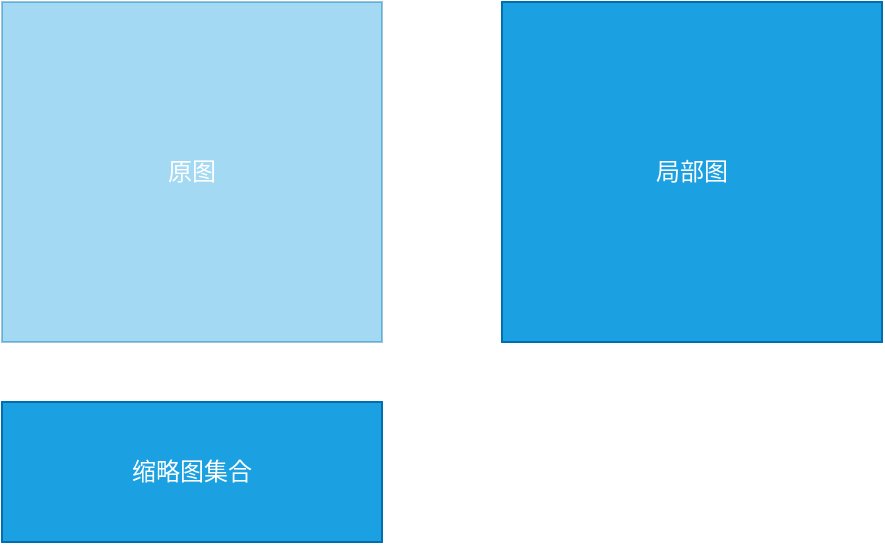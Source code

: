 <mxfile>
    <diagram id="Rm8kMGt-sqWkK0Y5CeHn" name="第 1 页">
        <mxGraphModel dx="1067" dy="683" grid="1" gridSize="10" guides="1" tooltips="1" connect="1" arrows="1" fold="1" page="1" pageScale="1" pageWidth="827" pageHeight="1169" math="0" shadow="0">
            <root>
                <mxCell id="0"/>
                <mxCell id="1" parent="0"/>
                <mxCell id="2" value="原图" style="rounded=0;whiteSpace=wrap;html=1;fillColor=#1ba1e2;fontColor=#ffffff;strokeColor=#006EAF;opacity=40;" vertex="1" parent="1">
                    <mxGeometry x="90" y="110" width="190" height="170" as="geometry"/>
                </mxCell>
                <mxCell id="3" value="局部图" style="rounded=0;whiteSpace=wrap;html=1;fillColor=#1ba1e2;fontColor=#ffffff;strokeColor=#006EAF;" vertex="1" parent="1">
                    <mxGeometry x="340" y="110" width="190" height="170" as="geometry"/>
                </mxCell>
                <mxCell id="4" value="缩略图集合" style="rounded=0;whiteSpace=wrap;html=1;fillColor=#1ba1e2;fontColor=#ffffff;strokeColor=#006EAF;" vertex="1" parent="1">
                    <mxGeometry x="90" y="310" width="190" height="70" as="geometry"/>
                </mxCell>
            </root>
        </mxGraphModel>
    </diagram>
</mxfile>